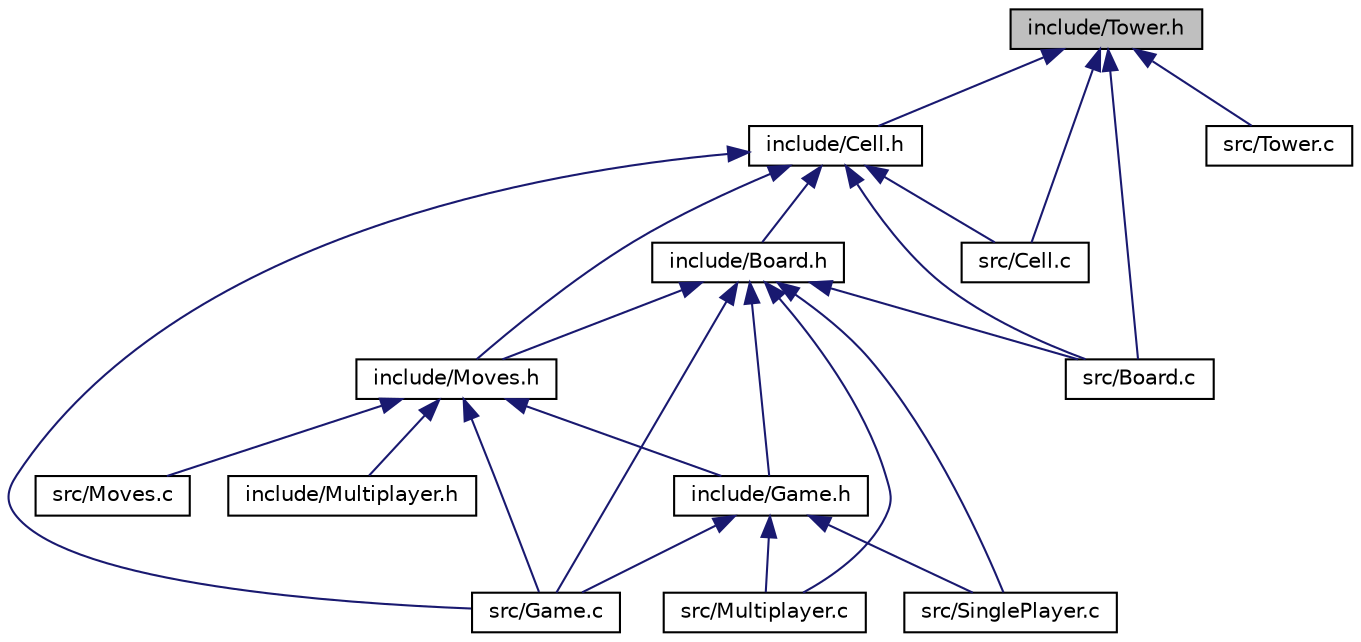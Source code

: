 digraph "include/Tower.h"
{
 // LATEX_PDF_SIZE
  bgcolor="transparent";
  edge [fontname="Helvetica",fontsize="10",labelfontname="Helvetica",labelfontsize="10"];
  node [fontname="Helvetica",fontsize="10",shape=record];
  Node1 [label="include/Tower.h",height=0.2,width=0.4,color="black", fillcolor="grey75", style="filled", fontcolor="black",tooltip="Data types and methods used to handle a Tower."];
  Node1 -> Node2 [dir="back",color="midnightblue",fontsize="10",style="solid",fontname="Helvetica"];
  Node2 [label="include/Cell.h",height=0.2,width=0.4,color="black",URL="$_cell_8h.html",tooltip="Cell struct and methods to handle cells and their towers."];
  Node2 -> Node3 [dir="back",color="midnightblue",fontsize="10",style="solid",fontname="Helvetica"];
  Node3 [label="include/Board.h",height=0.2,width=0.4,color="black",URL="$_board_8h.html",tooltip="Board struct and methods to handle the board."];
  Node3 -> Node4 [dir="back",color="midnightblue",fontsize="10",style="solid",fontname="Helvetica"];
  Node4 [label="include/Game.h",height=0.2,width=0.4,color="black",URL="$_game_8h.html",tooltip="Methods to handle a game."];
  Node4 -> Node5 [dir="back",color="midnightblue",fontsize="10",style="solid",fontname="Helvetica"];
  Node5 [label="src/Game.c",height=0.2,width=0.4,color="black",URL="$_game_8c.html",tooltip="Methods to handle a game."];
  Node4 -> Node6 [dir="back",color="midnightblue",fontsize="10",style="solid",fontname="Helvetica"];
  Node6 [label="src/Multiplayer.c",height=0.2,width=0.4,color="black",URL="$_multiplayer_8c.html",tooltip="Multiplayer mode handler."];
  Node4 -> Node7 [dir="back",color="midnightblue",fontsize="10",style="solid",fontname="Helvetica"];
  Node7 [label="src/SinglePlayer.c",height=0.2,width=0.4,color="black",URL="$_single_player_8c.html",tooltip="SinglePlayer mode handler."];
  Node3 -> Node8 [dir="back",color="midnightblue",fontsize="10",style="solid",fontname="Helvetica"];
  Node8 [label="include/Moves.h",height=0.2,width=0.4,color="black",URL="$_moves_8h.html",tooltip="Moves contains all the data types and methods used to handle moves."];
  Node8 -> Node4 [dir="back",color="midnightblue",fontsize="10",style="solid",fontname="Helvetica"];
  Node8 -> Node9 [dir="back",color="midnightblue",fontsize="10",style="solid",fontname="Helvetica"];
  Node9 [label="include/Multiplayer.h",height=0.2,width=0.4,color="black",URL="$_multiplayer_8h.html",tooltip="Multiplayer mode handler."];
  Node8 -> Node5 [dir="back",color="midnightblue",fontsize="10",style="solid",fontname="Helvetica"];
  Node8 -> Node10 [dir="back",color="midnightblue",fontsize="10",style="solid",fontname="Helvetica"];
  Node10 [label="src/Moves.c",height=0.2,width=0.4,color="black",URL="$_moves_8c.html",tooltip="Moves contains all the data types and methods used to handle moves."];
  Node3 -> Node11 [dir="back",color="midnightblue",fontsize="10",style="solid",fontname="Helvetica"];
  Node11 [label="src/Board.c",height=0.2,width=0.4,color="black",URL="$_board_8c.html",tooltip="Board struct and methods to handle the board."];
  Node3 -> Node5 [dir="back",color="midnightblue",fontsize="10",style="solid",fontname="Helvetica"];
  Node3 -> Node6 [dir="back",color="midnightblue",fontsize="10",style="solid",fontname="Helvetica"];
  Node3 -> Node7 [dir="back",color="midnightblue",fontsize="10",style="solid",fontname="Helvetica"];
  Node2 -> Node8 [dir="back",color="midnightblue",fontsize="10",style="solid",fontname="Helvetica"];
  Node2 -> Node11 [dir="back",color="midnightblue",fontsize="10",style="solid",fontname="Helvetica"];
  Node2 -> Node12 [dir="back",color="midnightblue",fontsize="10",style="solid",fontname="Helvetica"];
  Node12 [label="src/Cell.c",height=0.2,width=0.4,color="black",URL="$_cell_8c.html",tooltip="Cell struct and methods to handle cells and their towers."];
  Node2 -> Node5 [dir="back",color="midnightblue",fontsize="10",style="solid",fontname="Helvetica"];
  Node1 -> Node11 [dir="back",color="midnightblue",fontsize="10",style="solid",fontname="Helvetica"];
  Node1 -> Node12 [dir="back",color="midnightblue",fontsize="10",style="solid",fontname="Helvetica"];
  Node1 -> Node13 [dir="back",color="midnightblue",fontsize="10",style="solid",fontname="Helvetica"];
  Node13 [label="src/Tower.c",height=0.2,width=0.4,color="black",URL="$_tower_8c.html",tooltip="Data types and methods used to handle a Tower."];
}
